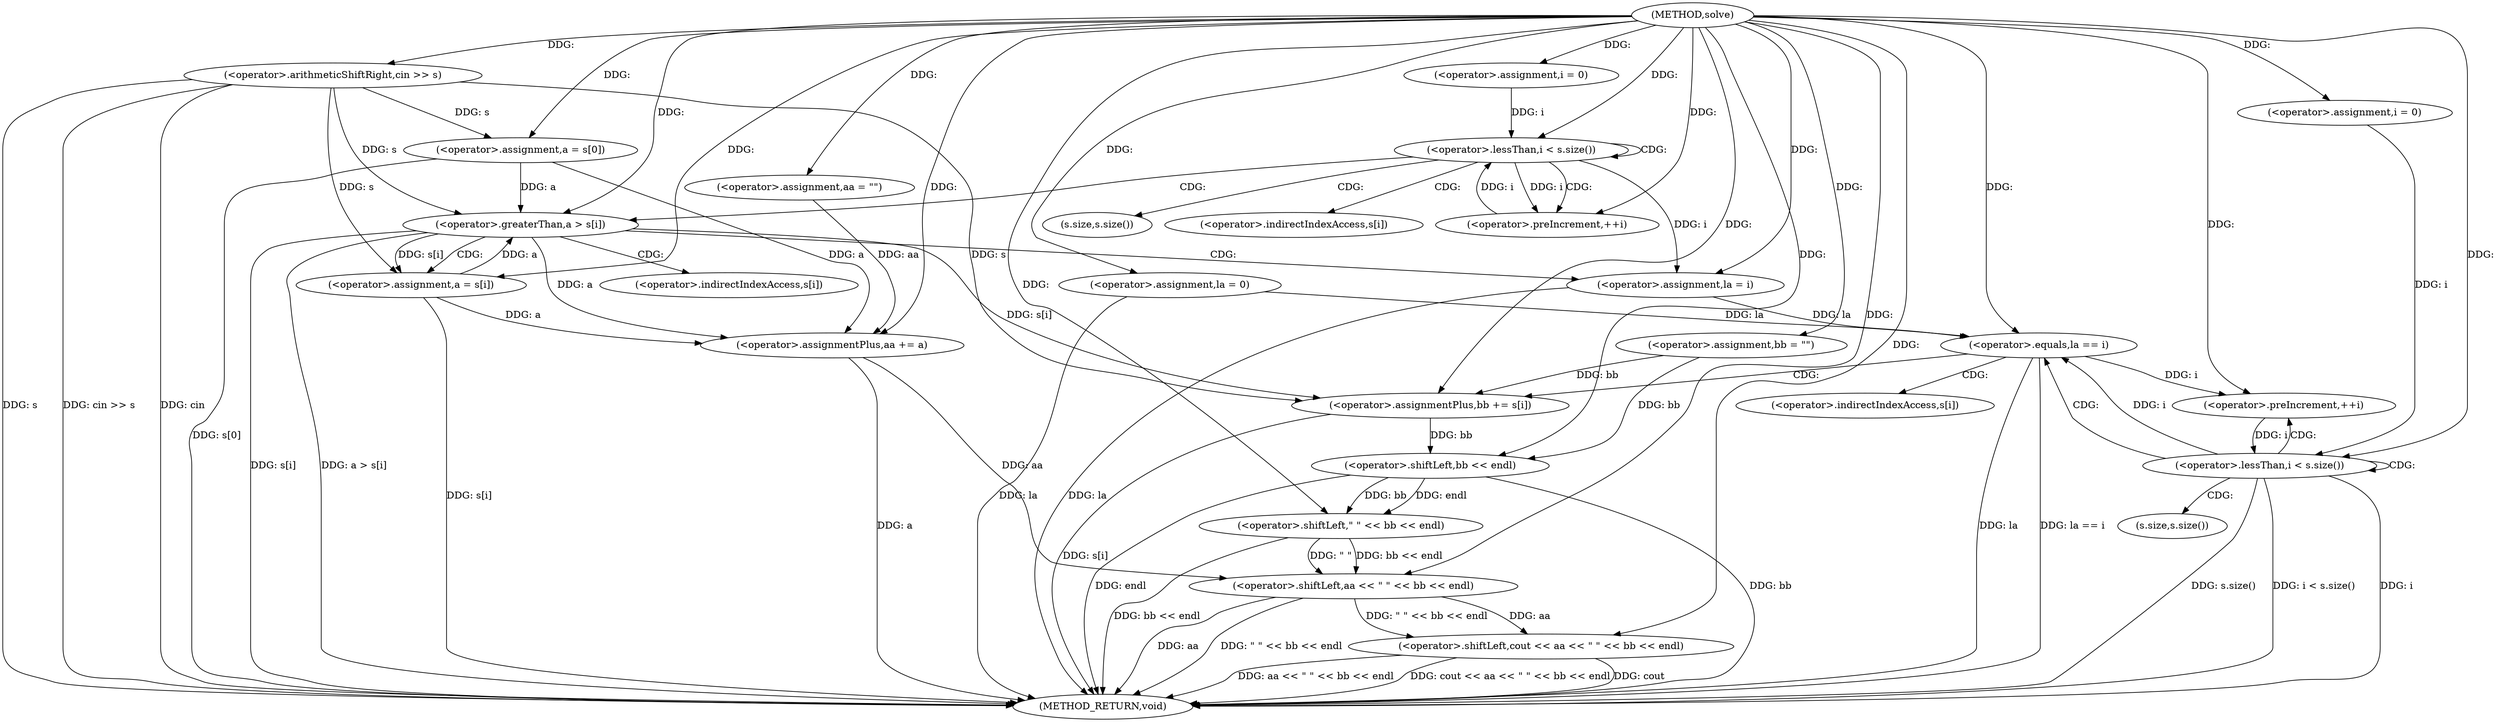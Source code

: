 digraph "solve" {  
"1000102" [label = "(METHOD,solve)" ]
"1000185" [label = "(METHOD_RETURN,void)" ]
"1000105" [label = "(<operator>.arithmeticShiftRight,cin >> s)" ]
"1000109" [label = "(<operator>.assignment,la = 0)" ]
"1000113" [label = "(<operator>.assignment,a = s[0])" ]
"1000145" [label = "(<operator>.assignment,aa = \"\")" ]
"1000148" [label = "(<operator>.assignmentPlus,aa += a)" ]
"1000152" [label = "(<operator>.assignment,bb = \"\")" ]
"1000176" [label = "(<operator>.shiftLeft,cout << aa << \" \" << bb << endl)" ]
"1000120" [label = "(<operator>.assignment,i = 0)" ]
"1000123" [label = "(<operator>.lessThan,i < s.size())" ]
"1000126" [label = "(<operator>.preIncrement,++i)" ]
"1000157" [label = "(<operator>.assignment,i = 0)" ]
"1000160" [label = "(<operator>.lessThan,i < s.size())" ]
"1000163" [label = "(<operator>.preIncrement,++i)" ]
"1000171" [label = "(<operator>.assignmentPlus,bb += s[i])" ]
"1000178" [label = "(<operator>.shiftLeft,aa << \" \" << bb << endl)" ]
"1000130" [label = "(<operator>.greaterThan,a > s[i])" ]
"1000167" [label = "(<operator>.equals,la == i)" ]
"1000180" [label = "(<operator>.shiftLeft,\" \" << bb << endl)" ]
"1000136" [label = "(<operator>.assignment,a = s[i])" ]
"1000141" [label = "(<operator>.assignment,la = i)" ]
"1000182" [label = "(<operator>.shiftLeft,bb << endl)" ]
"1000125" [label = "(s.size,s.size())" ]
"1000162" [label = "(s.size,s.size())" ]
"1000173" [label = "(<operator>.indirectIndexAccess,s[i])" ]
"1000132" [label = "(<operator>.indirectIndexAccess,s[i])" ]
"1000138" [label = "(<operator>.indirectIndexAccess,s[i])" ]
  "1000105" -> "1000185"  [ label = "DDG: s"] 
  "1000105" -> "1000185"  [ label = "DDG: cin >> s"] 
  "1000109" -> "1000185"  [ label = "DDG: la"] 
  "1000113" -> "1000185"  [ label = "DDG: s[0]"] 
  "1000148" -> "1000185"  [ label = "DDG: a"] 
  "1000160" -> "1000185"  [ label = "DDG: i"] 
  "1000160" -> "1000185"  [ label = "DDG: s.size()"] 
  "1000160" -> "1000185"  [ label = "DDG: i < s.size()"] 
  "1000178" -> "1000185"  [ label = "DDG: aa"] 
  "1000182" -> "1000185"  [ label = "DDG: bb"] 
  "1000180" -> "1000185"  [ label = "DDG: bb << endl"] 
  "1000178" -> "1000185"  [ label = "DDG: \" \" << bb << endl"] 
  "1000176" -> "1000185"  [ label = "DDG: aa << \" \" << bb << endl"] 
  "1000176" -> "1000185"  [ label = "DDG: cout << aa << \" \" << bb << endl"] 
  "1000167" -> "1000185"  [ label = "DDG: la"] 
  "1000167" -> "1000185"  [ label = "DDG: la == i"] 
  "1000171" -> "1000185"  [ label = "DDG: s[i]"] 
  "1000130" -> "1000185"  [ label = "DDG: s[i]"] 
  "1000130" -> "1000185"  [ label = "DDG: a > s[i]"] 
  "1000136" -> "1000185"  [ label = "DDG: s[i]"] 
  "1000141" -> "1000185"  [ label = "DDG: la"] 
  "1000182" -> "1000185"  [ label = "DDG: endl"] 
  "1000176" -> "1000185"  [ label = "DDG: cout"] 
  "1000105" -> "1000185"  [ label = "DDG: cin"] 
  "1000102" -> "1000109"  [ label = "DDG: "] 
  "1000105" -> "1000113"  [ label = "DDG: s"] 
  "1000102" -> "1000145"  [ label = "DDG: "] 
  "1000113" -> "1000148"  [ label = "DDG: a"] 
  "1000130" -> "1000148"  [ label = "DDG: a"] 
  "1000136" -> "1000148"  [ label = "DDG: a"] 
  "1000102" -> "1000148"  [ label = "DDG: "] 
  "1000102" -> "1000152"  [ label = "DDG: "] 
  "1000102" -> "1000105"  [ label = "DDG: "] 
  "1000102" -> "1000113"  [ label = "DDG: "] 
  "1000102" -> "1000120"  [ label = "DDG: "] 
  "1000145" -> "1000148"  [ label = "DDG: aa"] 
  "1000102" -> "1000157"  [ label = "DDG: "] 
  "1000102" -> "1000176"  [ label = "DDG: "] 
  "1000178" -> "1000176"  [ label = "DDG: aa"] 
  "1000178" -> "1000176"  [ label = "DDG: \" \" << bb << endl"] 
  "1000120" -> "1000123"  [ label = "DDG: i"] 
  "1000126" -> "1000123"  [ label = "DDG: i"] 
  "1000102" -> "1000123"  [ label = "DDG: "] 
  "1000123" -> "1000126"  [ label = "DDG: i"] 
  "1000102" -> "1000126"  [ label = "DDG: "] 
  "1000157" -> "1000160"  [ label = "DDG: i"] 
  "1000163" -> "1000160"  [ label = "DDG: i"] 
  "1000102" -> "1000160"  [ label = "DDG: "] 
  "1000167" -> "1000163"  [ label = "DDG: i"] 
  "1000102" -> "1000163"  [ label = "DDG: "] 
  "1000105" -> "1000171"  [ label = "DDG: s"] 
  "1000130" -> "1000171"  [ label = "DDG: s[i]"] 
  "1000148" -> "1000178"  [ label = "DDG: aa"] 
  "1000102" -> "1000178"  [ label = "DDG: "] 
  "1000180" -> "1000178"  [ label = "DDG: bb << endl"] 
  "1000180" -> "1000178"  [ label = "DDG: \" \""] 
  "1000152" -> "1000171"  [ label = "DDG: bb"] 
  "1000102" -> "1000171"  [ label = "DDG: "] 
  "1000102" -> "1000180"  [ label = "DDG: "] 
  "1000182" -> "1000180"  [ label = "DDG: bb"] 
  "1000182" -> "1000180"  [ label = "DDG: endl"] 
  "1000113" -> "1000130"  [ label = "DDG: a"] 
  "1000136" -> "1000130"  [ label = "DDG: a"] 
  "1000102" -> "1000130"  [ label = "DDG: "] 
  "1000105" -> "1000130"  [ label = "DDG: s"] 
  "1000105" -> "1000136"  [ label = "DDG: s"] 
  "1000130" -> "1000136"  [ label = "DDG: s[i]"] 
  "1000123" -> "1000141"  [ label = "DDG: i"] 
  "1000102" -> "1000141"  [ label = "DDG: "] 
  "1000109" -> "1000167"  [ label = "DDG: la"] 
  "1000141" -> "1000167"  [ label = "DDG: la"] 
  "1000102" -> "1000167"  [ label = "DDG: "] 
  "1000160" -> "1000167"  [ label = "DDG: i"] 
  "1000152" -> "1000182"  [ label = "DDG: bb"] 
  "1000171" -> "1000182"  [ label = "DDG: bb"] 
  "1000102" -> "1000182"  [ label = "DDG: "] 
  "1000102" -> "1000136"  [ label = "DDG: "] 
  "1000123" -> "1000125"  [ label = "CDG: "] 
  "1000123" -> "1000126"  [ label = "CDG: "] 
  "1000123" -> "1000132"  [ label = "CDG: "] 
  "1000123" -> "1000123"  [ label = "CDG: "] 
  "1000123" -> "1000130"  [ label = "CDG: "] 
  "1000160" -> "1000163"  [ label = "CDG: "] 
  "1000160" -> "1000167"  [ label = "CDG: "] 
  "1000160" -> "1000160"  [ label = "CDG: "] 
  "1000160" -> "1000162"  [ label = "CDG: "] 
  "1000130" -> "1000141"  [ label = "CDG: "] 
  "1000130" -> "1000136"  [ label = "CDG: "] 
  "1000130" -> "1000138"  [ label = "CDG: "] 
  "1000167" -> "1000173"  [ label = "CDG: "] 
  "1000167" -> "1000171"  [ label = "CDG: "] 
}
